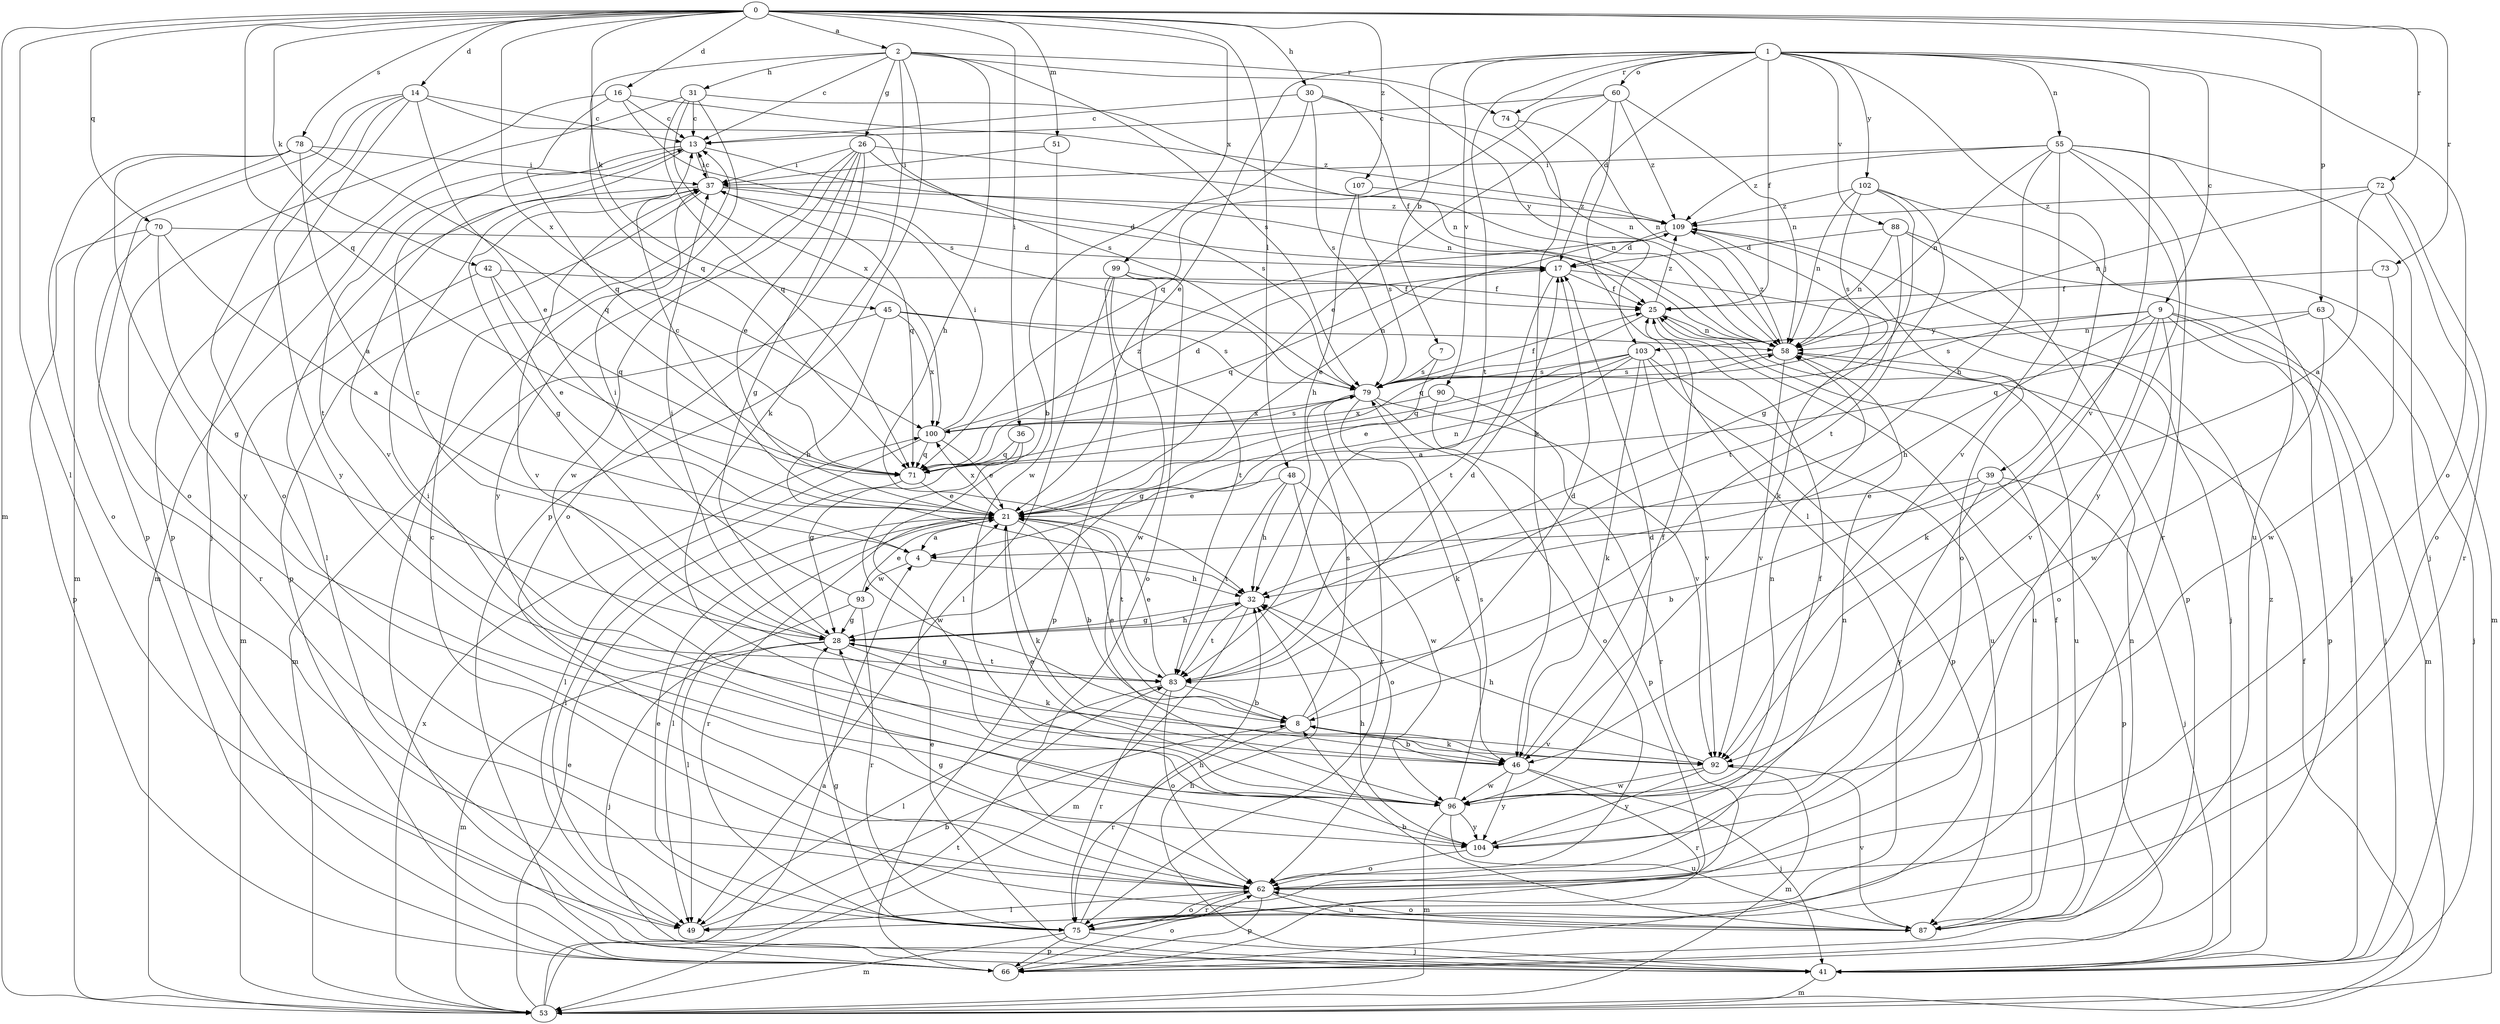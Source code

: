 strict digraph  {
0;
1;
2;
4;
7;
8;
9;
13;
14;
16;
17;
21;
25;
26;
28;
30;
31;
32;
36;
37;
39;
41;
42;
45;
46;
48;
49;
51;
53;
55;
58;
60;
62;
63;
66;
70;
71;
72;
73;
74;
75;
78;
79;
83;
87;
88;
90;
92;
93;
96;
99;
100;
102;
103;
104;
107;
109;
0 -> 2  [label=a];
0 -> 14  [label=d];
0 -> 16  [label=d];
0 -> 30  [label=h];
0 -> 36  [label=i];
0 -> 42  [label=k];
0 -> 45  [label=k];
0 -> 48  [label=l];
0 -> 49  [label=l];
0 -> 51  [label=m];
0 -> 53  [label=m];
0 -> 63  [label=p];
0 -> 70  [label=q];
0 -> 71  [label=q];
0 -> 72  [label=r];
0 -> 73  [label=r];
0 -> 78  [label=s];
0 -> 99  [label=x];
0 -> 100  [label=x];
0 -> 107  [label=z];
1 -> 7  [label=b];
1 -> 9  [label=c];
1 -> 17  [label=d];
1 -> 21  [label=e];
1 -> 25  [label=f];
1 -> 39  [label=j];
1 -> 55  [label=n];
1 -> 60  [label=o];
1 -> 62  [label=o];
1 -> 74  [label=r];
1 -> 83  [label=t];
1 -> 88  [label=v];
1 -> 90  [label=v];
1 -> 92  [label=v];
1 -> 102  [label=y];
2 -> 13  [label=c];
2 -> 26  [label=g];
2 -> 31  [label=h];
2 -> 32  [label=h];
2 -> 46  [label=k];
2 -> 66  [label=p];
2 -> 71  [label=q];
2 -> 74  [label=r];
2 -> 79  [label=s];
2 -> 103  [label=y];
4 -> 32  [label=h];
4 -> 93  [label=w];
7 -> 28  [label=g];
7 -> 79  [label=s];
8 -> 17  [label=d];
8 -> 21  [label=e];
8 -> 46  [label=k];
8 -> 75  [label=r];
8 -> 79  [label=s];
8 -> 92  [label=v];
9 -> 32  [label=h];
9 -> 41  [label=j];
9 -> 46  [label=k];
9 -> 53  [label=m];
9 -> 62  [label=o];
9 -> 66  [label=p];
9 -> 79  [label=s];
9 -> 92  [label=v];
9 -> 103  [label=y];
13 -> 37  [label=i];
13 -> 53  [label=m];
13 -> 58  [label=n];
13 -> 83  [label=t];
13 -> 92  [label=v];
14 -> 13  [label=c];
14 -> 21  [label=e];
14 -> 41  [label=j];
14 -> 62  [label=o];
14 -> 66  [label=p];
14 -> 79  [label=s];
14 -> 104  [label=y];
16 -> 13  [label=c];
16 -> 62  [label=o];
16 -> 71  [label=q];
16 -> 79  [label=s];
16 -> 109  [label=z];
17 -> 25  [label=f];
17 -> 41  [label=j];
17 -> 71  [label=q];
17 -> 83  [label=t];
21 -> 4  [label=a];
21 -> 8  [label=b];
21 -> 13  [label=c];
21 -> 46  [label=k];
21 -> 49  [label=l];
21 -> 58  [label=n];
21 -> 75  [label=r];
21 -> 83  [label=t];
21 -> 100  [label=x];
25 -> 58  [label=n];
25 -> 71  [label=q];
25 -> 87  [label=u];
25 -> 109  [label=z];
26 -> 21  [label=e];
26 -> 28  [label=g];
26 -> 37  [label=i];
26 -> 58  [label=n];
26 -> 62  [label=o];
26 -> 79  [label=s];
26 -> 96  [label=w];
26 -> 104  [label=y];
28 -> 13  [label=c];
28 -> 32  [label=h];
28 -> 37  [label=i];
28 -> 41  [label=j];
28 -> 46  [label=k];
28 -> 53  [label=m];
28 -> 83  [label=t];
30 -> 8  [label=b];
30 -> 13  [label=c];
30 -> 25  [label=f];
30 -> 58  [label=n];
30 -> 79  [label=s];
31 -> 13  [label=c];
31 -> 41  [label=j];
31 -> 58  [label=n];
31 -> 66  [label=p];
31 -> 71  [label=q];
31 -> 100  [label=x];
32 -> 28  [label=g];
32 -> 53  [label=m];
32 -> 83  [label=t];
36 -> 28  [label=g];
36 -> 71  [label=q];
36 -> 96  [label=w];
37 -> 13  [label=c];
37 -> 17  [label=d];
37 -> 28  [label=g];
37 -> 49  [label=l];
37 -> 66  [label=p];
37 -> 71  [label=q];
37 -> 92  [label=v];
37 -> 109  [label=z];
39 -> 8  [label=b];
39 -> 21  [label=e];
39 -> 41  [label=j];
39 -> 66  [label=p];
39 -> 104  [label=y];
41 -> 21  [label=e];
41 -> 32  [label=h];
41 -> 53  [label=m];
41 -> 109  [label=z];
42 -> 21  [label=e];
42 -> 25  [label=f];
42 -> 53  [label=m];
42 -> 71  [label=q];
45 -> 32  [label=h];
45 -> 53  [label=m];
45 -> 58  [label=n];
45 -> 79  [label=s];
45 -> 100  [label=x];
46 -> 8  [label=b];
46 -> 25  [label=f];
46 -> 41  [label=j];
46 -> 75  [label=r];
46 -> 96  [label=w];
46 -> 104  [label=y];
48 -> 21  [label=e];
48 -> 32  [label=h];
48 -> 62  [label=o];
48 -> 83  [label=t];
48 -> 96  [label=w];
49 -> 8  [label=b];
51 -> 37  [label=i];
51 -> 96  [label=w];
53 -> 4  [label=a];
53 -> 21  [label=e];
53 -> 25  [label=f];
53 -> 83  [label=t];
53 -> 100  [label=x];
55 -> 32  [label=h];
55 -> 37  [label=i];
55 -> 41  [label=j];
55 -> 58  [label=n];
55 -> 75  [label=r];
55 -> 87  [label=u];
55 -> 92  [label=v];
55 -> 104  [label=y];
55 -> 109  [label=z];
58 -> 79  [label=s];
58 -> 87  [label=u];
58 -> 92  [label=v];
58 -> 109  [label=z];
60 -> 13  [label=c];
60 -> 21  [label=e];
60 -> 49  [label=l];
60 -> 58  [label=n];
60 -> 71  [label=q];
60 -> 109  [label=z];
62 -> 28  [label=g];
62 -> 49  [label=l];
62 -> 58  [label=n];
62 -> 66  [label=p];
62 -> 75  [label=r];
62 -> 87  [label=u];
63 -> 41  [label=j];
63 -> 58  [label=n];
63 -> 71  [label=q];
63 -> 96  [label=w];
66 -> 62  [label=o];
70 -> 4  [label=a];
70 -> 17  [label=d];
70 -> 28  [label=g];
70 -> 66  [label=p];
70 -> 75  [label=r];
71 -> 21  [label=e];
71 -> 49  [label=l];
71 -> 109  [label=z];
72 -> 4  [label=a];
72 -> 58  [label=n];
72 -> 62  [label=o];
72 -> 75  [label=r];
72 -> 109  [label=z];
73 -> 25  [label=f];
73 -> 96  [label=w];
74 -> 46  [label=k];
74 -> 58  [label=n];
75 -> 21  [label=e];
75 -> 28  [label=g];
75 -> 32  [label=h];
75 -> 41  [label=j];
75 -> 53  [label=m];
75 -> 62  [label=o];
75 -> 66  [label=p];
78 -> 4  [label=a];
78 -> 37  [label=i];
78 -> 53  [label=m];
78 -> 62  [label=o];
78 -> 71  [label=q];
78 -> 104  [label=y];
79 -> 25  [label=f];
79 -> 46  [label=k];
79 -> 62  [label=o];
79 -> 75  [label=r];
79 -> 92  [label=v];
79 -> 100  [label=x];
83 -> 8  [label=b];
83 -> 17  [label=d];
83 -> 21  [label=e];
83 -> 28  [label=g];
83 -> 49  [label=l];
83 -> 62  [label=o];
83 -> 75  [label=r];
87 -> 8  [label=b];
87 -> 13  [label=c];
87 -> 25  [label=f];
87 -> 58  [label=n];
87 -> 62  [label=o];
87 -> 92  [label=v];
88 -> 17  [label=d];
88 -> 53  [label=m];
88 -> 58  [label=n];
88 -> 66  [label=p];
88 -> 83  [label=t];
90 -> 66  [label=p];
90 -> 75  [label=r];
90 -> 100  [label=x];
92 -> 32  [label=h];
92 -> 53  [label=m];
92 -> 96  [label=w];
92 -> 104  [label=y];
93 -> 21  [label=e];
93 -> 28  [label=g];
93 -> 37  [label=i];
93 -> 49  [label=l];
93 -> 75  [label=r];
96 -> 17  [label=d];
96 -> 21  [label=e];
96 -> 37  [label=i];
96 -> 53  [label=m];
96 -> 58  [label=n];
96 -> 79  [label=s];
96 -> 87  [label=u];
96 -> 104  [label=y];
99 -> 25  [label=f];
99 -> 49  [label=l];
99 -> 62  [label=o];
99 -> 66  [label=p];
99 -> 83  [label=t];
99 -> 96  [label=w];
100 -> 17  [label=d];
100 -> 21  [label=e];
100 -> 37  [label=i];
100 -> 49  [label=l];
100 -> 71  [label=q];
100 -> 79  [label=s];
102 -> 28  [label=g];
102 -> 41  [label=j];
102 -> 58  [label=n];
102 -> 79  [label=s];
102 -> 83  [label=t];
102 -> 109  [label=z];
103 -> 4  [label=a];
103 -> 21  [label=e];
103 -> 46  [label=k];
103 -> 66  [label=p];
103 -> 71  [label=q];
103 -> 79  [label=s];
103 -> 87  [label=u];
103 -> 92  [label=v];
104 -> 25  [label=f];
104 -> 32  [label=h];
104 -> 62  [label=o];
107 -> 32  [label=h];
107 -> 79  [label=s];
107 -> 109  [label=z];
109 -> 17  [label=d];
109 -> 21  [label=e];
109 -> 46  [label=k];
109 -> 62  [label=o];
}
